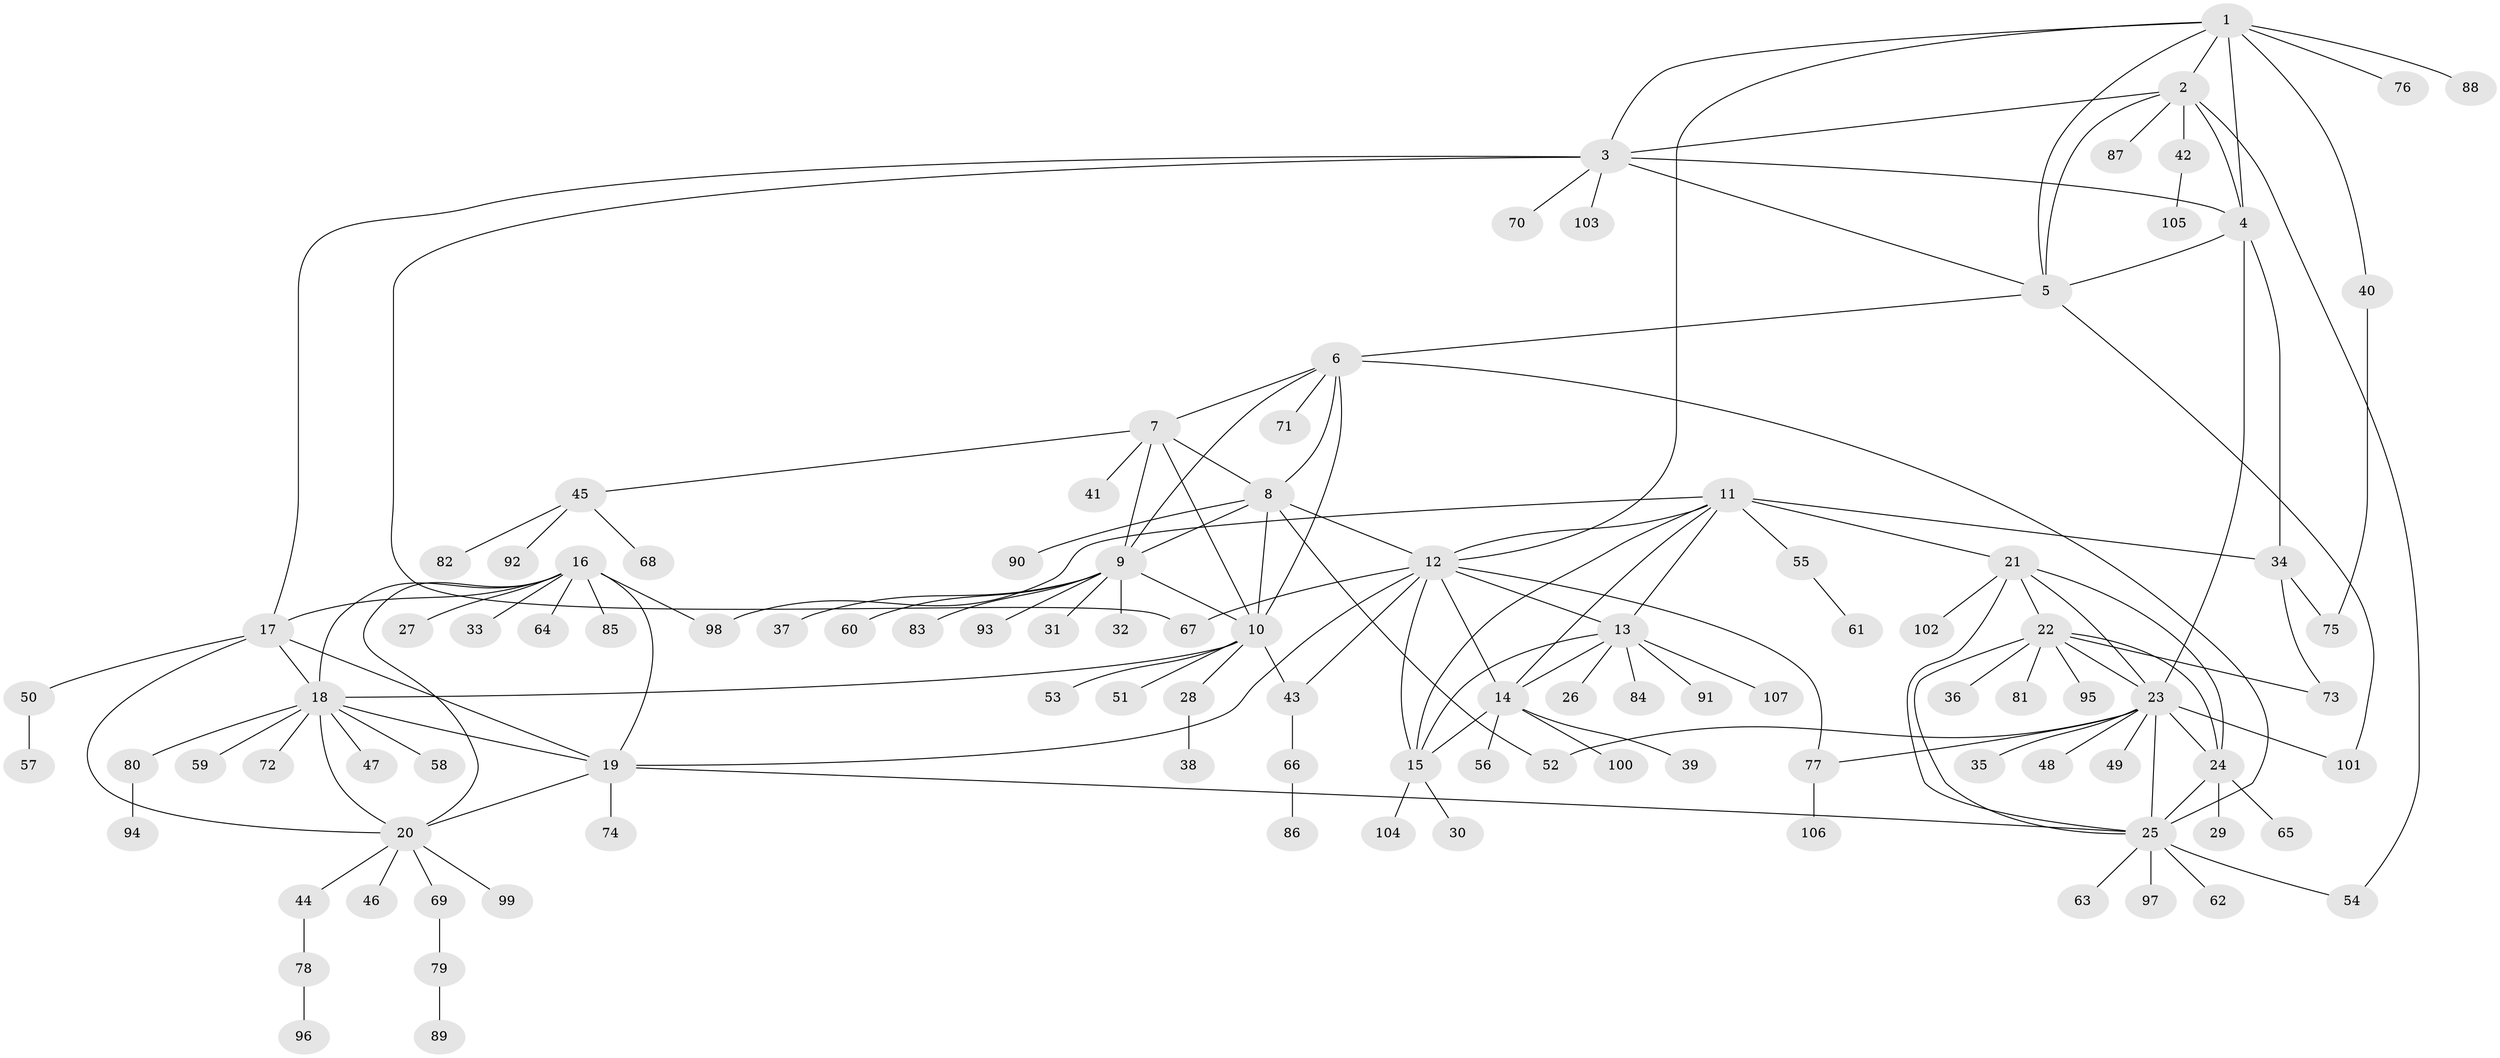 // Generated by graph-tools (version 1.1) at 2025/55/03/09/25 04:55:04]
// undirected, 107 vertices, 152 edges
graph export_dot {
graph [start="1"]
  node [color=gray90,style=filled];
  1;
  2;
  3;
  4;
  5;
  6;
  7;
  8;
  9;
  10;
  11;
  12;
  13;
  14;
  15;
  16;
  17;
  18;
  19;
  20;
  21;
  22;
  23;
  24;
  25;
  26;
  27;
  28;
  29;
  30;
  31;
  32;
  33;
  34;
  35;
  36;
  37;
  38;
  39;
  40;
  41;
  42;
  43;
  44;
  45;
  46;
  47;
  48;
  49;
  50;
  51;
  52;
  53;
  54;
  55;
  56;
  57;
  58;
  59;
  60;
  61;
  62;
  63;
  64;
  65;
  66;
  67;
  68;
  69;
  70;
  71;
  72;
  73;
  74;
  75;
  76;
  77;
  78;
  79;
  80;
  81;
  82;
  83;
  84;
  85;
  86;
  87;
  88;
  89;
  90;
  91;
  92;
  93;
  94;
  95;
  96;
  97;
  98;
  99;
  100;
  101;
  102;
  103;
  104;
  105;
  106;
  107;
  1 -- 2;
  1 -- 3;
  1 -- 4;
  1 -- 5;
  1 -- 12;
  1 -- 40;
  1 -- 76;
  1 -- 88;
  2 -- 3;
  2 -- 4;
  2 -- 5;
  2 -- 42;
  2 -- 54;
  2 -- 87;
  3 -- 4;
  3 -- 5;
  3 -- 17;
  3 -- 67;
  3 -- 70;
  3 -- 103;
  4 -- 5;
  4 -- 23;
  4 -- 34;
  5 -- 6;
  5 -- 101;
  6 -- 7;
  6 -- 8;
  6 -- 9;
  6 -- 10;
  6 -- 25;
  6 -- 71;
  7 -- 8;
  7 -- 9;
  7 -- 10;
  7 -- 41;
  7 -- 45;
  8 -- 9;
  8 -- 10;
  8 -- 12;
  8 -- 52;
  8 -- 90;
  9 -- 10;
  9 -- 31;
  9 -- 32;
  9 -- 37;
  9 -- 60;
  9 -- 83;
  9 -- 93;
  10 -- 18;
  10 -- 28;
  10 -- 43;
  10 -- 51;
  10 -- 53;
  11 -- 12;
  11 -- 13;
  11 -- 14;
  11 -- 15;
  11 -- 21;
  11 -- 34;
  11 -- 55;
  11 -- 98;
  12 -- 13;
  12 -- 14;
  12 -- 15;
  12 -- 19;
  12 -- 43;
  12 -- 67;
  12 -- 77;
  13 -- 14;
  13 -- 15;
  13 -- 26;
  13 -- 84;
  13 -- 91;
  13 -- 107;
  14 -- 15;
  14 -- 39;
  14 -- 56;
  14 -- 100;
  15 -- 30;
  15 -- 104;
  16 -- 17;
  16 -- 18;
  16 -- 19;
  16 -- 20;
  16 -- 27;
  16 -- 33;
  16 -- 64;
  16 -- 85;
  16 -- 98;
  17 -- 18;
  17 -- 19;
  17 -- 20;
  17 -- 50;
  18 -- 19;
  18 -- 20;
  18 -- 47;
  18 -- 58;
  18 -- 59;
  18 -- 72;
  18 -- 80;
  19 -- 20;
  19 -- 25;
  19 -- 74;
  20 -- 44;
  20 -- 46;
  20 -- 69;
  20 -- 99;
  21 -- 22;
  21 -- 23;
  21 -- 24;
  21 -- 25;
  21 -- 102;
  22 -- 23;
  22 -- 24;
  22 -- 25;
  22 -- 36;
  22 -- 73;
  22 -- 81;
  22 -- 95;
  23 -- 24;
  23 -- 25;
  23 -- 35;
  23 -- 48;
  23 -- 49;
  23 -- 52;
  23 -- 77;
  23 -- 101;
  24 -- 25;
  24 -- 29;
  24 -- 65;
  25 -- 54;
  25 -- 62;
  25 -- 63;
  25 -- 97;
  28 -- 38;
  34 -- 73;
  34 -- 75;
  40 -- 75;
  42 -- 105;
  43 -- 66;
  44 -- 78;
  45 -- 68;
  45 -- 82;
  45 -- 92;
  50 -- 57;
  55 -- 61;
  66 -- 86;
  69 -- 79;
  77 -- 106;
  78 -- 96;
  79 -- 89;
  80 -- 94;
}
